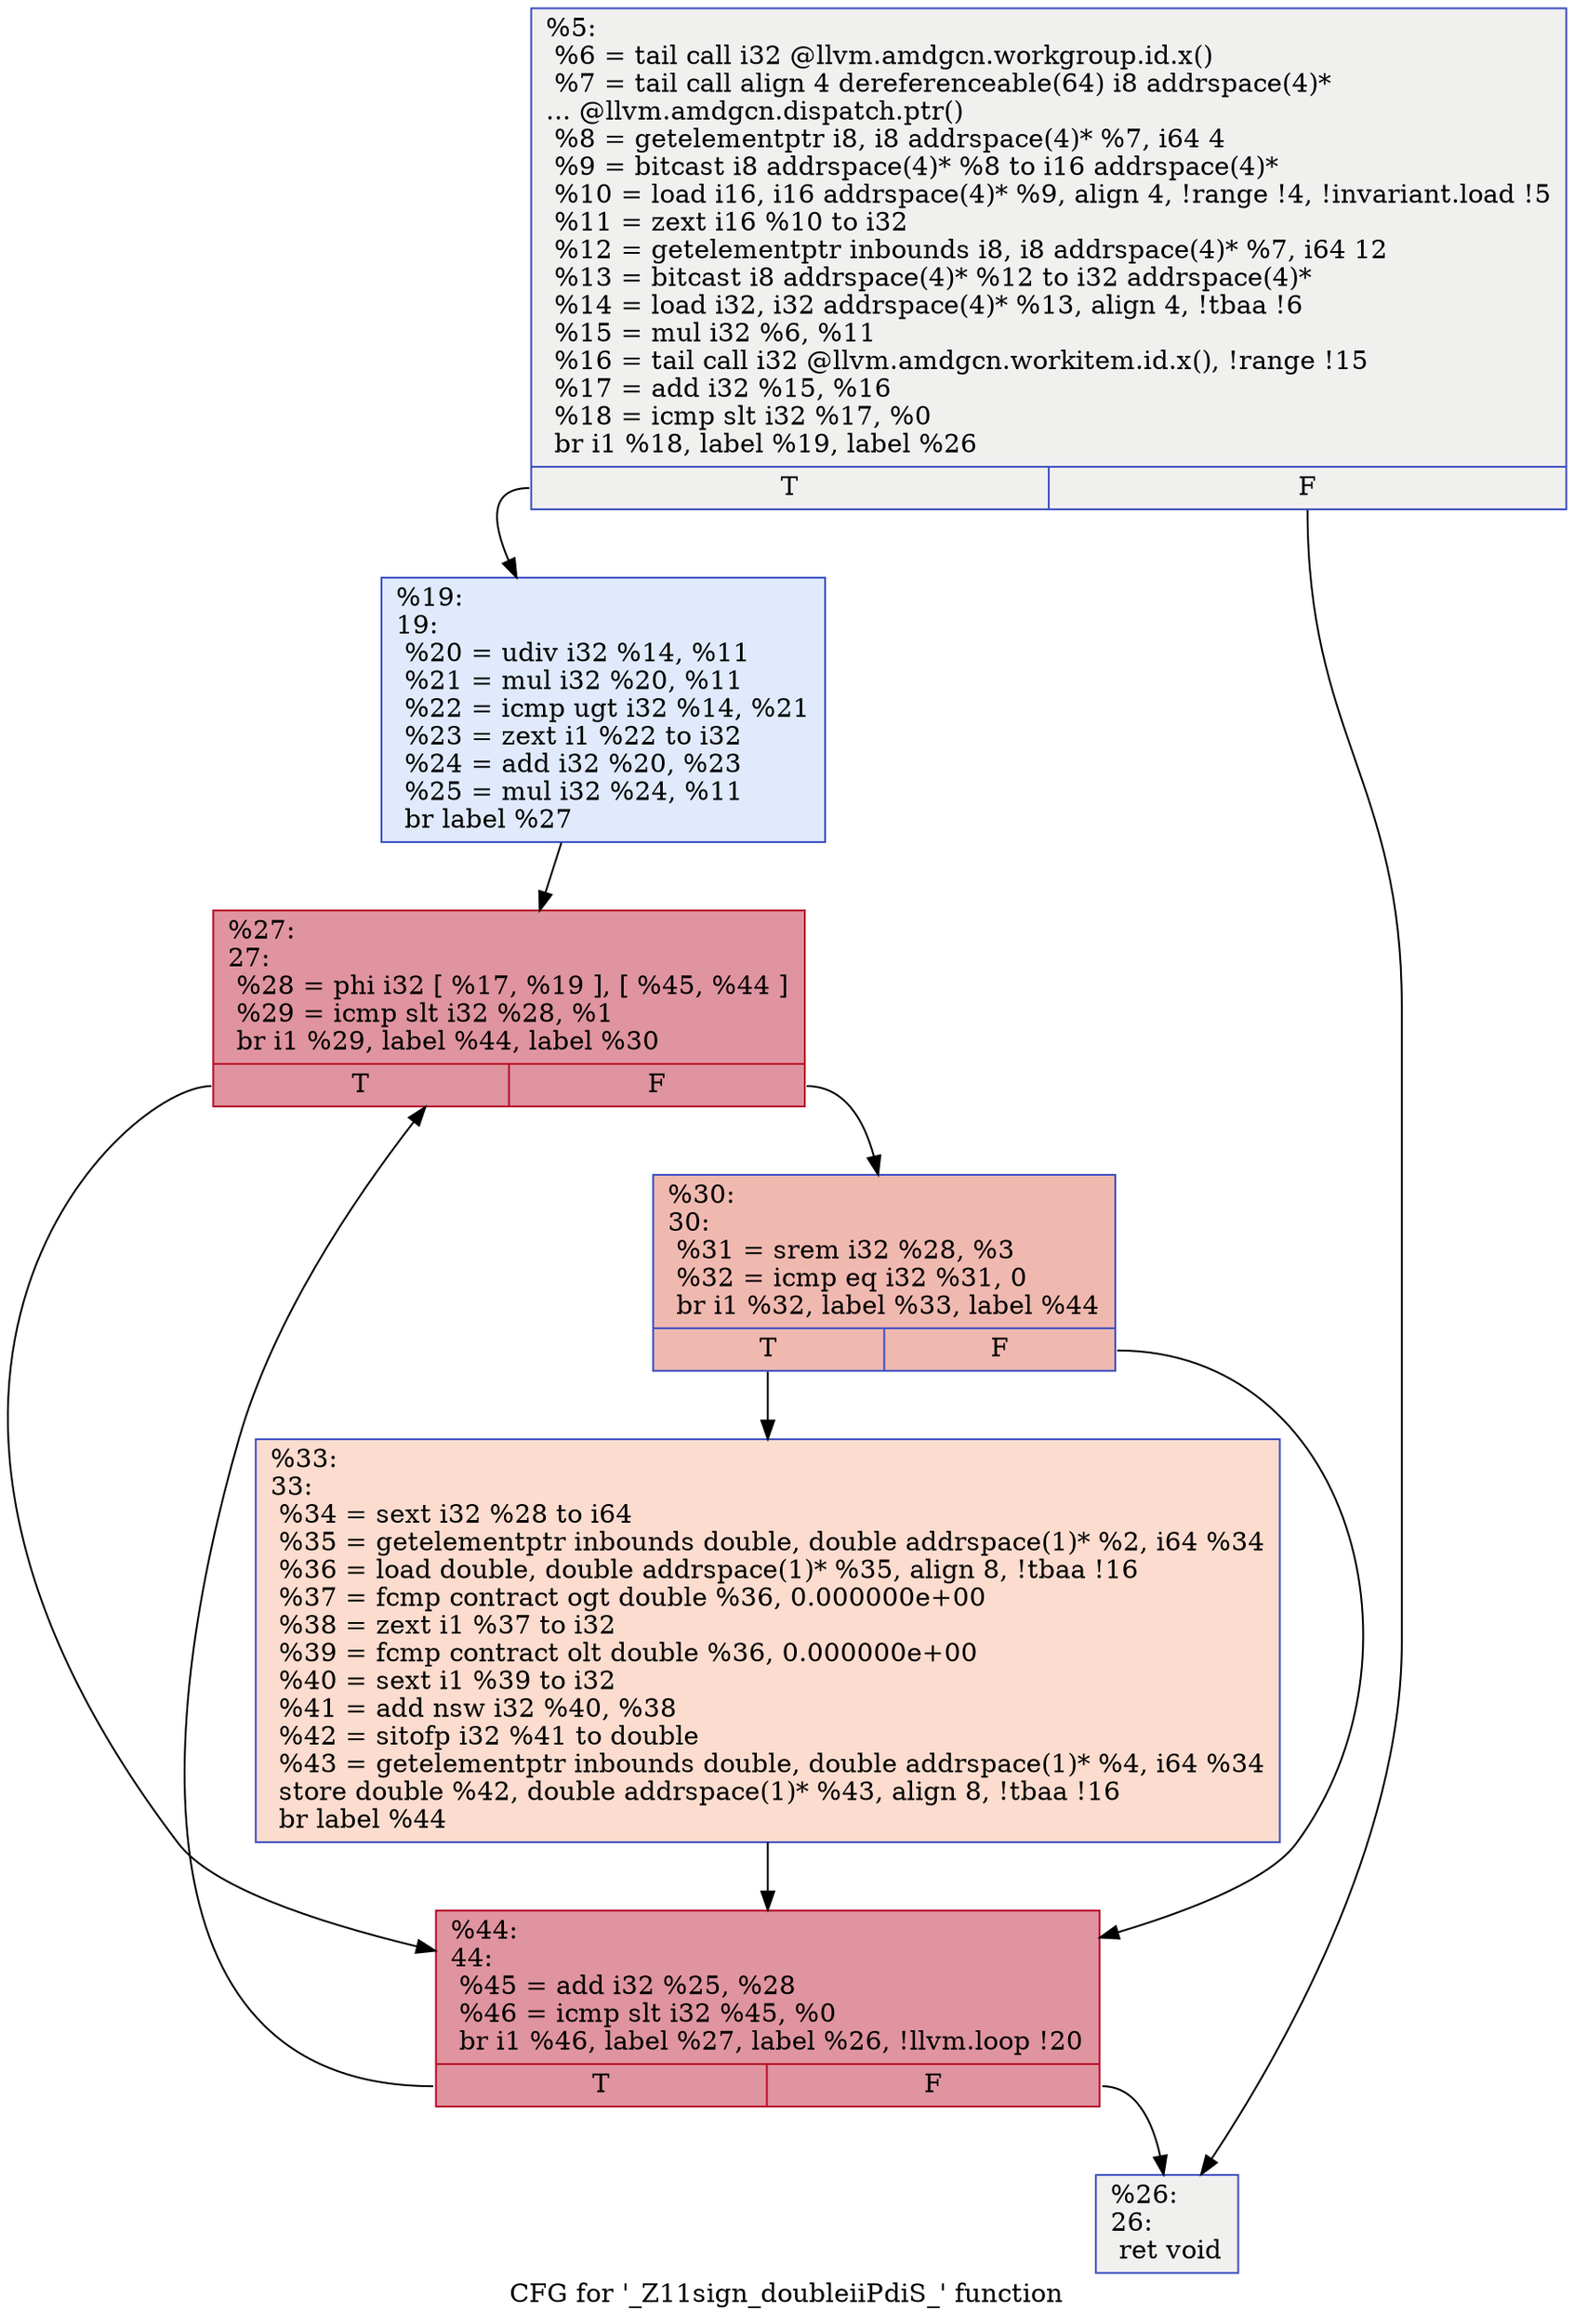 digraph "CFG for '_Z11sign_doubleiiPdiS_' function" {
	label="CFG for '_Z11sign_doubleiiPdiS_' function";

	Node0x5e49710 [shape=record,color="#3d50c3ff", style=filled, fillcolor="#dedcdb70",label="{%5:\l  %6 = tail call i32 @llvm.amdgcn.workgroup.id.x()\l  %7 = tail call align 4 dereferenceable(64) i8 addrspace(4)*\l... @llvm.amdgcn.dispatch.ptr()\l  %8 = getelementptr i8, i8 addrspace(4)* %7, i64 4\l  %9 = bitcast i8 addrspace(4)* %8 to i16 addrspace(4)*\l  %10 = load i16, i16 addrspace(4)* %9, align 4, !range !4, !invariant.load !5\l  %11 = zext i16 %10 to i32\l  %12 = getelementptr inbounds i8, i8 addrspace(4)* %7, i64 12\l  %13 = bitcast i8 addrspace(4)* %12 to i32 addrspace(4)*\l  %14 = load i32, i32 addrspace(4)* %13, align 4, !tbaa !6\l  %15 = mul i32 %6, %11\l  %16 = tail call i32 @llvm.amdgcn.workitem.id.x(), !range !15\l  %17 = add i32 %15, %16\l  %18 = icmp slt i32 %17, %0\l  br i1 %18, label %19, label %26\l|{<s0>T|<s1>F}}"];
	Node0x5e49710:s0 -> Node0x5e4b940;
	Node0x5e49710:s1 -> Node0x5e4b9d0;
	Node0x5e4b940 [shape=record,color="#3d50c3ff", style=filled, fillcolor="#b9d0f970",label="{%19:\l19:                                               \l  %20 = udiv i32 %14, %11\l  %21 = mul i32 %20, %11\l  %22 = icmp ugt i32 %14, %21\l  %23 = zext i1 %22 to i32\l  %24 = add i32 %20, %23\l  %25 = mul i32 %24, %11\l  br label %27\l}"];
	Node0x5e4b940 -> Node0x5e4be50;
	Node0x5e4b9d0 [shape=record,color="#3d50c3ff", style=filled, fillcolor="#dedcdb70",label="{%26:\l26:                                               \l  ret void\l}"];
	Node0x5e4be50 [shape=record,color="#b70d28ff", style=filled, fillcolor="#b70d2870",label="{%27:\l27:                                               \l  %28 = phi i32 [ %17, %19 ], [ %45, %44 ]\l  %29 = icmp slt i32 %28, %1\l  br i1 %29, label %44, label %30\l|{<s0>T|<s1>F}}"];
	Node0x5e4be50:s0 -> Node0x5e4bf60;
	Node0x5e4be50:s1 -> Node0x5e4c0f0;
	Node0x5e4c0f0 [shape=record,color="#3d50c3ff", style=filled, fillcolor="#de614d70",label="{%30:\l30:                                               \l  %31 = srem i32 %28, %3\l  %32 = icmp eq i32 %31, 0\l  br i1 %32, label %33, label %44\l|{<s0>T|<s1>F}}"];
	Node0x5e4c0f0:s0 -> Node0x5e4b7a0;
	Node0x5e4c0f0:s1 -> Node0x5e4bf60;
	Node0x5e4b7a0 [shape=record,color="#3d50c3ff", style=filled, fillcolor="#f7af9170",label="{%33:\l33:                                               \l  %34 = sext i32 %28 to i64\l  %35 = getelementptr inbounds double, double addrspace(1)* %2, i64 %34\l  %36 = load double, double addrspace(1)* %35, align 8, !tbaa !16\l  %37 = fcmp contract ogt double %36, 0.000000e+00\l  %38 = zext i1 %37 to i32\l  %39 = fcmp contract olt double %36, 0.000000e+00\l  %40 = sext i1 %39 to i32\l  %41 = add nsw i32 %40, %38\l  %42 = sitofp i32 %41 to double\l  %43 = getelementptr inbounds double, double addrspace(1)* %4, i64 %34\l  store double %42, double addrspace(1)* %43, align 8, !tbaa !16\l  br label %44\l}"];
	Node0x5e4b7a0 -> Node0x5e4bf60;
	Node0x5e4bf60 [shape=record,color="#b70d28ff", style=filled, fillcolor="#b70d2870",label="{%44:\l44:                                               \l  %45 = add i32 %25, %28\l  %46 = icmp slt i32 %45, %0\l  br i1 %46, label %27, label %26, !llvm.loop !20\l|{<s0>T|<s1>F}}"];
	Node0x5e4bf60:s0 -> Node0x5e4be50;
	Node0x5e4bf60:s1 -> Node0x5e4b9d0;
}
